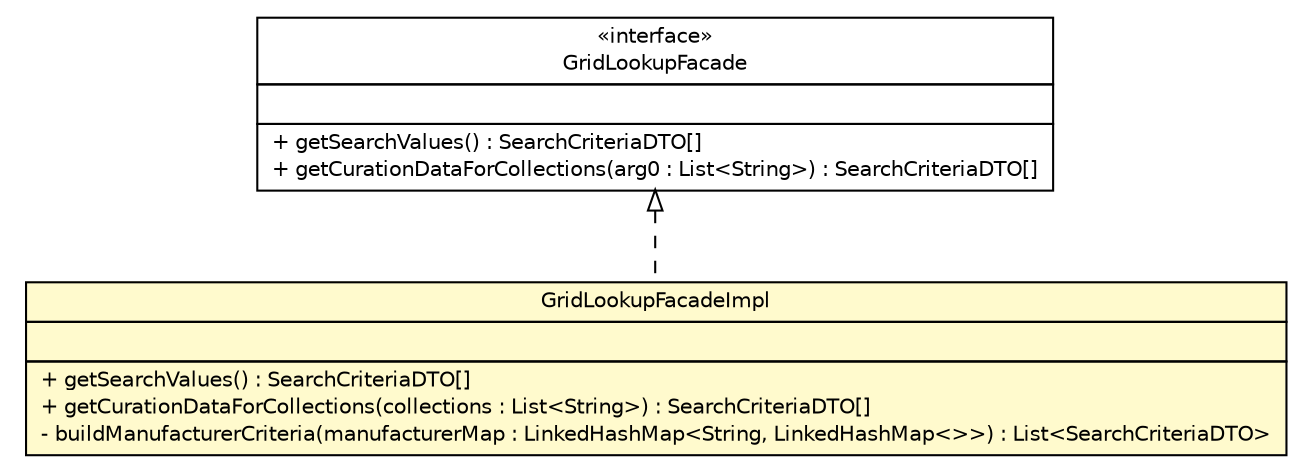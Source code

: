 #!/usr/local/bin/dot
#
# Class diagram 
# Generated by UmlGraph version 4.8 (http://www.spinellis.gr/sw/umlgraph)
#

digraph G {
	edge [fontname="Helvetica",fontsize=10,labelfontname="Helvetica",labelfontsize=10];
	node [fontname="Helvetica",fontsize=10,shape=plaintext];
	// gov.nih.nci.ncia.grid.GridLookupFacadeImpl
	c29923 [label=<<table border="0" cellborder="1" cellspacing="0" cellpadding="2" port="p" bgcolor="lemonChiffon" href="./GridLookupFacadeImpl.html">
		<tr><td><table border="0" cellspacing="0" cellpadding="1">
			<tr><td> GridLookupFacadeImpl </td></tr>
		</table></td></tr>
		<tr><td><table border="0" cellspacing="0" cellpadding="1">
			<tr><td align="left">  </td></tr>
		</table></td></tr>
		<tr><td><table border="0" cellspacing="0" cellpadding="1">
			<tr><td align="left"> + getSearchValues() : SearchCriteriaDTO[] </td></tr>
			<tr><td align="left"> + getCurationDataForCollections(collections : List&lt;String&gt;) : SearchCriteriaDTO[] </td></tr>
			<tr><td align="left"> - buildManufacturerCriteria(manufacturerMap : LinkedHashMap&lt;String, LinkedHashMap&lt;&gt;&gt;) : List&lt;SearchCriteriaDTO&gt; </td></tr>
		</table></td></tr>
		</table>>, fontname="Helvetica", fontcolor="black", fontsize=10.0];
	//gov.nih.nci.ncia.grid.GridLookupFacadeImpl implements gov.nih.nci.ncia.grid.GridLookupFacade
	c30084:p -> c29923:p [dir=back,arrowtail=empty,style=dashed];
	// gov.nih.nci.ncia.grid.GridLookupFacade
	c30084 [label=<<table border="0" cellborder="1" cellspacing="0" cellpadding="2" port="p" href="http://java.sun.com/j2se/1.4.2/docs/api/gov/nih/nci/ncia/grid/GridLookupFacade.html">
		<tr><td><table border="0" cellspacing="0" cellpadding="1">
			<tr><td> &laquo;interface&raquo; </td></tr>
			<tr><td> GridLookupFacade </td></tr>
		</table></td></tr>
		<tr><td><table border="0" cellspacing="0" cellpadding="1">
			<tr><td align="left">  </td></tr>
		</table></td></tr>
		<tr><td><table border="0" cellspacing="0" cellpadding="1">
			<tr><td align="left"> + getSearchValues() : SearchCriteriaDTO[] </td></tr>
			<tr><td align="left"> + getCurationDataForCollections(arg0 : List&lt;String&gt;) : SearchCriteriaDTO[] </td></tr>
		</table></td></tr>
		</table>>, fontname="Helvetica", fontcolor="black", fontsize=10.0];
}

